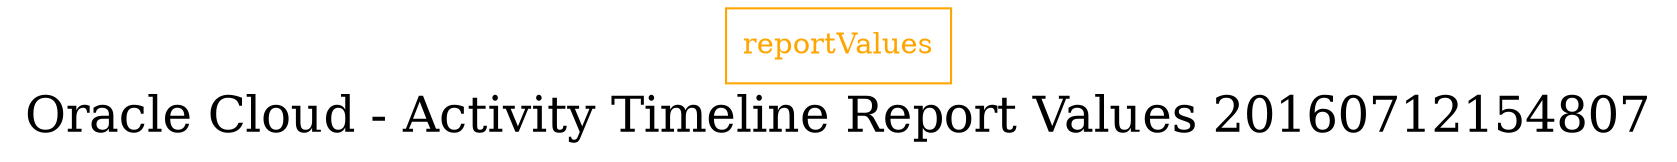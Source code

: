 digraph LexiconGraph {
graph[label="Oracle Cloud - Activity Timeline Report Values 20160712154807", fontsize=24]
splines=true
"reportValues" [color=orange, fontcolor=orange, shape=box]
}
